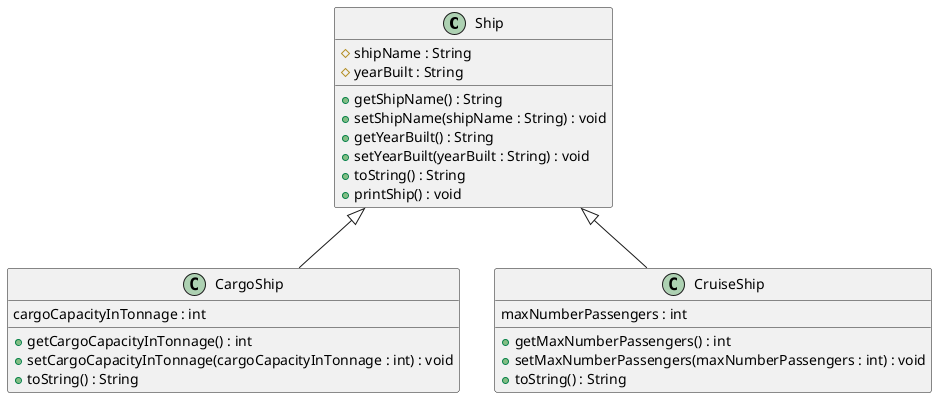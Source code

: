 @startuml
class Ship {
    #shipName : String
    #yearBuilt : String
    +getShipName() : String
    +setShipName(shipName : String) : void
    +getYearBuilt() : String
    +setYearBuilt(yearBuilt : String) : void
    +toString() : String
    +printShip() : void
}
class CargoShip {
    cargoCapacityInTonnage : int
    +getCargoCapacityInTonnage() : int
    +setCargoCapacityInTonnage(cargoCapacityInTonnage : int) : void
    +toString() : String
}
class CruiseShip {
    maxNumberPassengers : int
    +getMaxNumberPassengers() : int
    +setMaxNumberPassengers(maxNumberPassengers : int) : void
    +toString() : String
}

Ship <|-- CargoShip
Ship <|-- CruiseShip
@enduml
